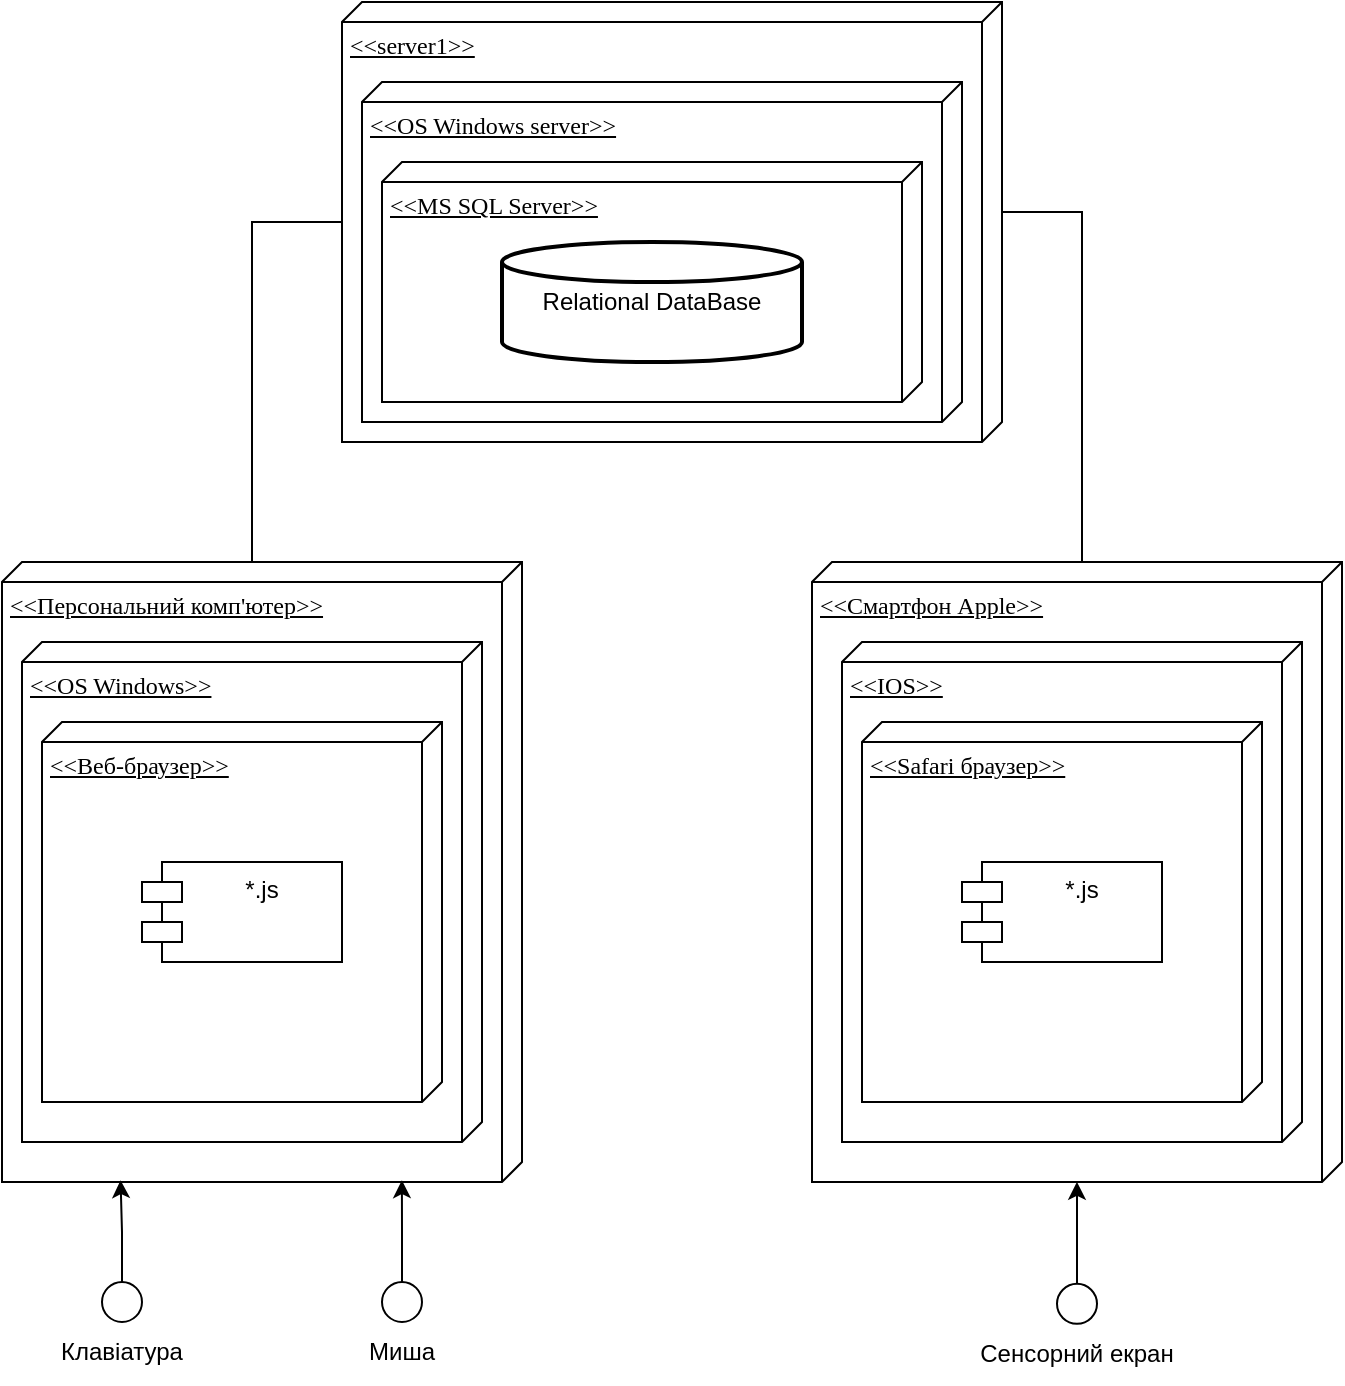 <mxfile version="22.1.1" type="device">
  <diagram name="Page-1" id="5f0bae14-7c28-e335-631c-24af17079c00">
    <mxGraphModel dx="2572" dy="1211" grid="1" gridSize="10" guides="1" tooltips="1" connect="1" arrows="1" fold="1" page="1" pageScale="1" pageWidth="1100" pageHeight="850" background="none" math="0" shadow="0">
      <root>
        <mxCell id="0" />
        <mxCell id="1" parent="0" />
        <mxCell id="39150e848f15840c-1" value="&amp;lt;&amp;lt;server1&amp;gt;&amp;gt;" style="verticalAlign=top;align=left;spacingTop=8;spacingLeft=2;spacingRight=12;shape=cube;size=10;direction=south;fontStyle=4;html=1;rounded=0;shadow=0;comic=0;labelBackgroundColor=none;strokeWidth=1;fontFamily=Verdana;fontSize=12" parent="1" vertex="1">
          <mxGeometry x="330" y="110" width="330" height="220" as="geometry" />
        </mxCell>
        <mxCell id="39150e848f15840c-3" value="&amp;lt;&amp;lt;Персональний комп&#39;ютер&amp;gt;&amp;gt;" style="verticalAlign=top;align=left;spacingTop=8;spacingLeft=2;spacingRight=12;shape=cube;size=10;direction=south;fontStyle=4;html=1;rounded=0;shadow=0;comic=0;labelBackgroundColor=none;strokeWidth=1;fontFamily=Verdana;fontSize=12" parent="1" vertex="1">
          <mxGeometry x="160" y="390" width="260" height="310" as="geometry" />
        </mxCell>
        <mxCell id="f4ms15uyhg3PGknfWqSE-13" value="" style="edgeStyle=orthogonalEdgeStyle;rounded=0;orthogonalLoop=1;jettySize=auto;html=1;entryX=0.997;entryY=0.772;entryDx=0;entryDy=0;entryPerimeter=0;" edge="1" parent="1" source="39150e848f15840c-6" target="39150e848f15840c-3">
          <mxGeometry relative="1" as="geometry">
            <Array as="points" />
          </mxGeometry>
        </mxCell>
        <mxCell id="39150e848f15840c-6" value="" style="ellipse;whiteSpace=wrap;html=1;rounded=0;shadow=0;comic=0;labelBackgroundColor=none;strokeWidth=1;fontFamily=Verdana;fontSize=12;align=center;" parent="1" vertex="1">
          <mxGeometry x="210" y="750" width="20" height="20" as="geometry" />
        </mxCell>
        <mxCell id="39150e848f15840c-9" value="" style="ellipse;whiteSpace=wrap;html=1;rounded=0;shadow=0;comic=0;labelBackgroundColor=none;strokeWidth=1;fontFamily=Verdana;fontSize=12;align=center;" parent="1" vertex="1">
          <mxGeometry x="350" y="750" width="20" height="20" as="geometry" />
        </mxCell>
        <mxCell id="39150e848f15840c-18" style="edgeStyle=orthogonalEdgeStyle;rounded=0;html=1;labelBackgroundColor=none;startArrow=none;startFill=0;startSize=8;endArrow=none;endFill=0;endSize=16;fontFamily=Verdana;fontSize=12;" parent="1" source="39150e848f15840c-3" target="39150e848f15840c-1" edge="1">
          <mxGeometry relative="1" as="geometry">
            <Array as="points">
              <mxPoint x="285" y="485" />
            </Array>
          </mxGeometry>
        </mxCell>
        <mxCell id="f4ms15uyhg3PGknfWqSE-3" value="&amp;lt;&amp;lt;Смартфон Apple&amp;gt;&amp;gt;" style="verticalAlign=top;align=left;spacingTop=8;spacingLeft=2;spacingRight=12;shape=cube;size=10;direction=south;fontStyle=4;html=1;rounded=0;shadow=0;comic=0;labelBackgroundColor=none;strokeWidth=1;fontFamily=Verdana;fontSize=12" vertex="1" parent="1">
          <mxGeometry x="565" y="390" width="265" height="310" as="geometry" />
        </mxCell>
        <mxCell id="f4ms15uyhg3PGknfWqSE-6" value="&amp;lt;&amp;lt;OS Windows&amp;gt;&amp;gt;" style="verticalAlign=top;align=left;spacingTop=8;spacingLeft=2;spacingRight=12;shape=cube;size=10;direction=south;fontStyle=4;html=1;rounded=0;shadow=0;comic=0;labelBackgroundColor=none;strokeWidth=1;fontFamily=Verdana;fontSize=12" vertex="1" parent="1">
          <mxGeometry x="170" y="430" width="230" height="250" as="geometry" />
        </mxCell>
        <mxCell id="f4ms15uyhg3PGknfWqSE-8" value="&amp;lt;&amp;lt;Веб-браузер&amp;gt;&amp;gt;" style="verticalAlign=top;align=left;spacingTop=8;spacingLeft=2;spacingRight=12;shape=cube;size=10;direction=south;fontStyle=4;html=1;rounded=0;shadow=0;comic=0;labelBackgroundColor=none;strokeWidth=1;fontFamily=Verdana;fontSize=12" vertex="1" parent="1">
          <mxGeometry x="180" y="470" width="200" height="190" as="geometry" />
        </mxCell>
        <mxCell id="f4ms15uyhg3PGknfWqSE-5" style="edgeStyle=orthogonalEdgeStyle;rounded=0;html=1;labelBackgroundColor=none;startArrow=none;startFill=0;startSize=8;endArrow=none;endFill=0;endSize=16;fontFamily=Verdana;fontSize=12;exitX=0;exitY=0;exitDx=0;exitDy=125;exitPerimeter=0;entryX=0;entryY=0;entryDx=105;entryDy=0;entryPerimeter=0;" edge="1" parent="1" source="f4ms15uyhg3PGknfWqSE-3" target="39150e848f15840c-1">
          <mxGeometry relative="1" as="geometry">
            <Array as="points">
              <mxPoint x="700" y="390" />
              <mxPoint x="700" y="215" />
            </Array>
            <mxPoint x="300" y="400" as="sourcePoint" />
            <mxPoint x="705" y="300" as="targetPoint" />
          </mxGeometry>
        </mxCell>
        <mxCell id="f4ms15uyhg3PGknfWqSE-7" value="&amp;lt;&amp;lt;IOS&amp;gt;&amp;gt;" style="verticalAlign=top;align=left;spacingTop=8;spacingLeft=2;spacingRight=12;shape=cube;size=10;direction=south;fontStyle=4;html=1;rounded=0;shadow=0;comic=0;labelBackgroundColor=none;strokeWidth=1;fontFamily=Verdana;fontSize=12" vertex="1" parent="1">
          <mxGeometry x="580" y="430" width="230" height="250" as="geometry" />
        </mxCell>
        <mxCell id="f4ms15uyhg3PGknfWqSE-9" value="&amp;lt;&amp;lt;Safari браузер&amp;gt;&amp;gt;" style="verticalAlign=top;align=left;spacingTop=8;spacingLeft=2;spacingRight=12;shape=cube;size=10;direction=south;fontStyle=4;html=1;rounded=0;shadow=0;comic=0;labelBackgroundColor=none;strokeWidth=1;fontFamily=Verdana;fontSize=12" vertex="1" parent="1">
          <mxGeometry x="590" y="470" width="200" height="190" as="geometry" />
        </mxCell>
        <mxCell id="f4ms15uyhg3PGknfWqSE-10" value="*.js&lt;br&gt;" style="shape=module;align=left;spacingLeft=20;align=center;verticalAlign=top;whiteSpace=wrap;html=1;" vertex="1" parent="1">
          <mxGeometry x="230" y="540" width="100" height="50" as="geometry" />
        </mxCell>
        <mxCell id="f4ms15uyhg3PGknfWqSE-11" value="*.js&lt;br&gt;" style="shape=module;align=left;spacingLeft=20;align=center;verticalAlign=top;whiteSpace=wrap;html=1;" vertex="1" parent="1">
          <mxGeometry x="640" y="540" width="100" height="50" as="geometry" />
        </mxCell>
        <mxCell id="f4ms15uyhg3PGknfWqSE-12" style="edgeStyle=orthogonalEdgeStyle;rounded=0;orthogonalLoop=1;jettySize=auto;html=1;entryX=0.997;entryY=0.231;entryDx=0;entryDy=0;entryPerimeter=0;" edge="1" parent="1" source="39150e848f15840c-9" target="39150e848f15840c-3">
          <mxGeometry relative="1" as="geometry" />
        </mxCell>
        <mxCell id="f4ms15uyhg3PGknfWqSE-14" value="Клавіатура" style="text;html=1;strokeColor=none;fillColor=none;align=center;verticalAlign=middle;whiteSpace=wrap;rounded=0;" vertex="1" parent="1">
          <mxGeometry x="190" y="770" width="60" height="30" as="geometry" />
        </mxCell>
        <mxCell id="f4ms15uyhg3PGknfWqSE-15" value="Миша" style="text;html=1;strokeColor=none;fillColor=none;align=center;verticalAlign=middle;whiteSpace=wrap;rounded=0;" vertex="1" parent="1">
          <mxGeometry x="330" y="770" width="60" height="30" as="geometry" />
        </mxCell>
        <mxCell id="f4ms15uyhg3PGknfWqSE-16" value="" style="ellipse;whiteSpace=wrap;html=1;rounded=0;shadow=0;comic=0;labelBackgroundColor=none;strokeWidth=1;fontFamily=Verdana;fontSize=12;align=center;" vertex="1" parent="1">
          <mxGeometry x="687.5" y="750.93" width="20" height="20" as="geometry" />
        </mxCell>
        <mxCell id="f4ms15uyhg3PGknfWqSE-17" style="edgeStyle=orthogonalEdgeStyle;rounded=0;orthogonalLoop=1;jettySize=auto;html=1;entryX=0.997;entryY=0.231;entryDx=0;entryDy=0;entryPerimeter=0;" edge="1" source="f4ms15uyhg3PGknfWqSE-16" parent="1">
          <mxGeometry relative="1" as="geometry">
            <mxPoint x="697.5" y="699.93" as="targetPoint" />
          </mxGeometry>
        </mxCell>
        <mxCell id="f4ms15uyhg3PGknfWqSE-18" value="Сенсорний екран" style="text;html=1;strokeColor=none;fillColor=none;align=center;verticalAlign=middle;whiteSpace=wrap;rounded=0;" vertex="1" parent="1">
          <mxGeometry x="641.25" y="770.93" width="112.5" height="30" as="geometry" />
        </mxCell>
        <mxCell id="f4ms15uyhg3PGknfWqSE-19" value="&amp;lt;&amp;lt;OS Windows server&amp;gt;&amp;gt;" style="verticalAlign=top;align=left;spacingTop=8;spacingLeft=2;spacingRight=12;shape=cube;size=10;direction=south;fontStyle=4;html=1;rounded=0;shadow=0;comic=0;labelBackgroundColor=none;strokeWidth=1;fontFamily=Verdana;fontSize=12" vertex="1" parent="1">
          <mxGeometry x="340" y="150" width="300" height="170" as="geometry" />
        </mxCell>
        <mxCell id="f4ms15uyhg3PGknfWqSE-21" value="&amp;lt;&amp;lt;MS SQL Server&amp;gt;&amp;gt;" style="verticalAlign=top;align=left;spacingTop=8;spacingLeft=2;spacingRight=12;shape=cube;size=10;direction=south;fontStyle=4;html=1;rounded=0;shadow=0;comic=0;labelBackgroundColor=none;strokeWidth=1;fontFamily=Verdana;fontSize=12" vertex="1" parent="1">
          <mxGeometry x="350" y="190" width="270" height="120" as="geometry" />
        </mxCell>
        <mxCell id="f4ms15uyhg3PGknfWqSE-23" value="Relational DataBase" style="strokeWidth=2;html=1;shape=mxgraph.flowchart.database;whiteSpace=wrap;" vertex="1" parent="1">
          <mxGeometry x="410" y="230" width="150" height="60" as="geometry" />
        </mxCell>
      </root>
    </mxGraphModel>
  </diagram>
</mxfile>
